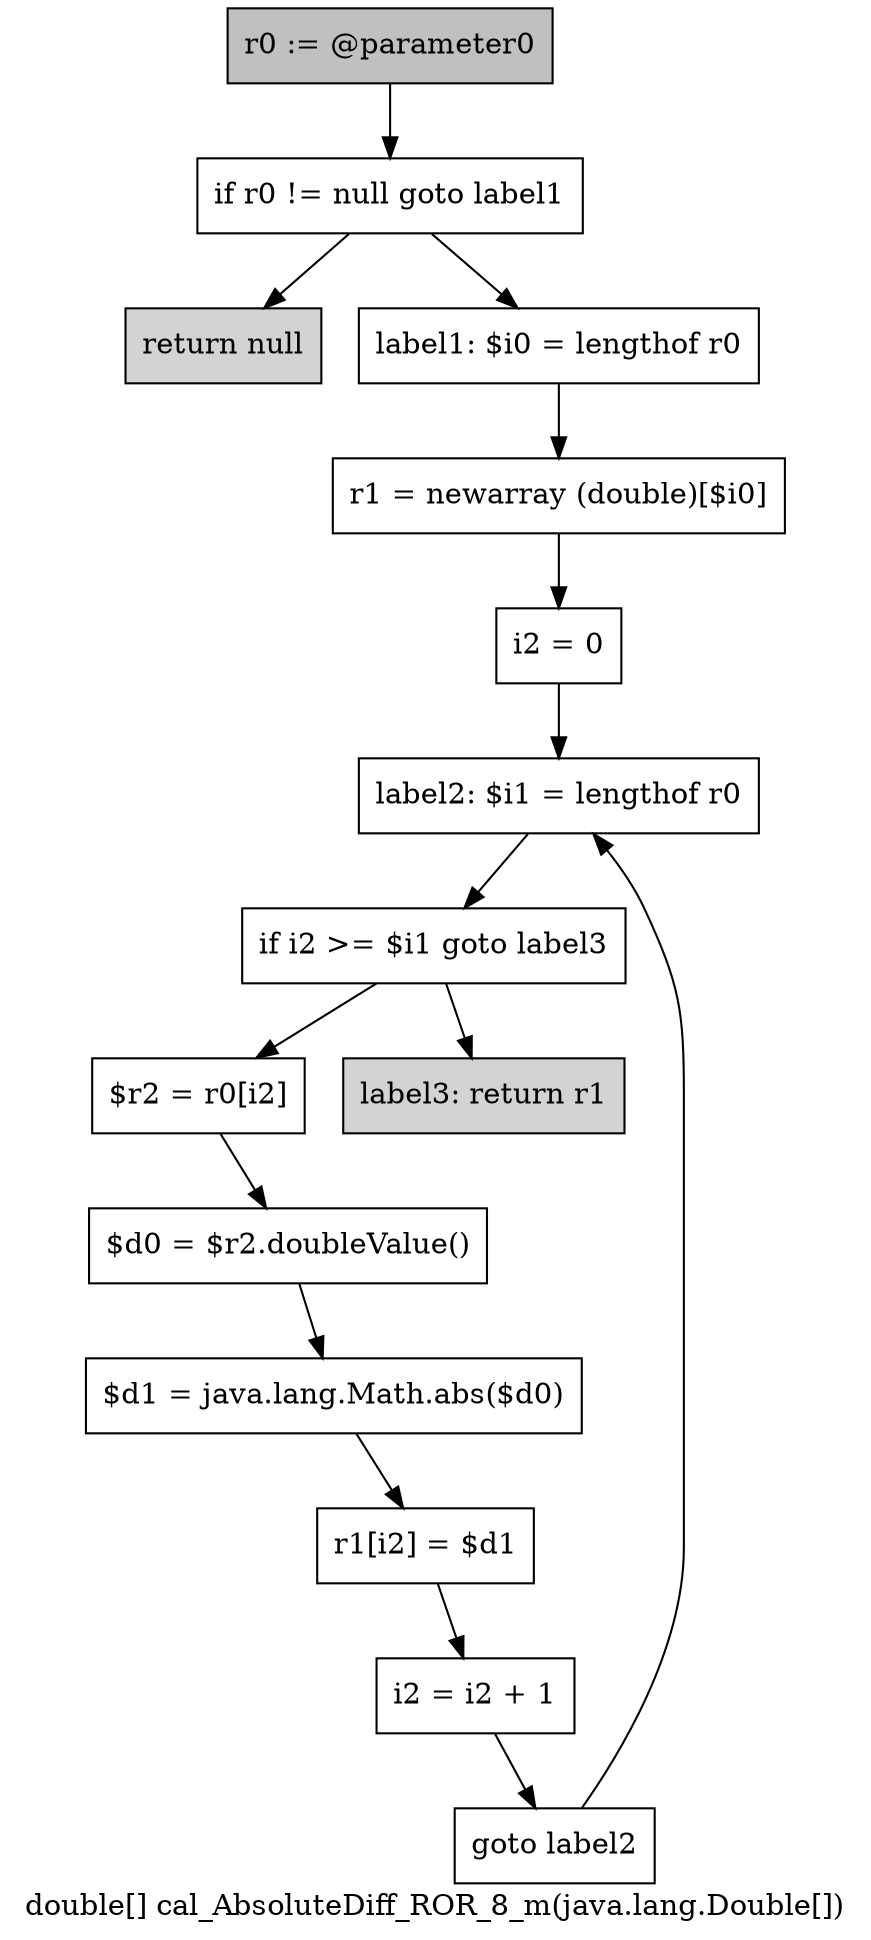 digraph "double[] cal_AbsoluteDiff_ROR_8_m(java.lang.Double[])" {
    label="double[] cal_AbsoluteDiff_ROR_8_m(java.lang.Double[])";
    node [shape=box];
    "0" [style=filled,fillcolor=gray,label="r0 := @parameter0",];
    "1" [label="if r0 != null goto label1",];
    "0"->"1";
    "2" [style=filled,fillcolor=lightgray,label="return null",];
    "1"->"2";
    "3" [label="label1: $i0 = lengthof r0",];
    "1"->"3";
    "4" [label="r1 = newarray (double)[$i0]",];
    "3"->"4";
    "5" [label="i2 = 0",];
    "4"->"5";
    "6" [label="label2: $i1 = lengthof r0",];
    "5"->"6";
    "7" [label="if i2 >= $i1 goto label3",];
    "6"->"7";
    "8" [label="$r2 = r0[i2]",];
    "7"->"8";
    "14" [style=filled,fillcolor=lightgray,label="label3: return r1",];
    "7"->"14";
    "9" [label="$d0 = $r2.doubleValue()",];
    "8"->"9";
    "10" [label="$d1 = java.lang.Math.abs($d0)",];
    "9"->"10";
    "11" [label="r1[i2] = $d1",];
    "10"->"11";
    "12" [label="i2 = i2 + 1",];
    "11"->"12";
    "13" [label="goto label2",];
    "12"->"13";
    "13"->"6";
}
